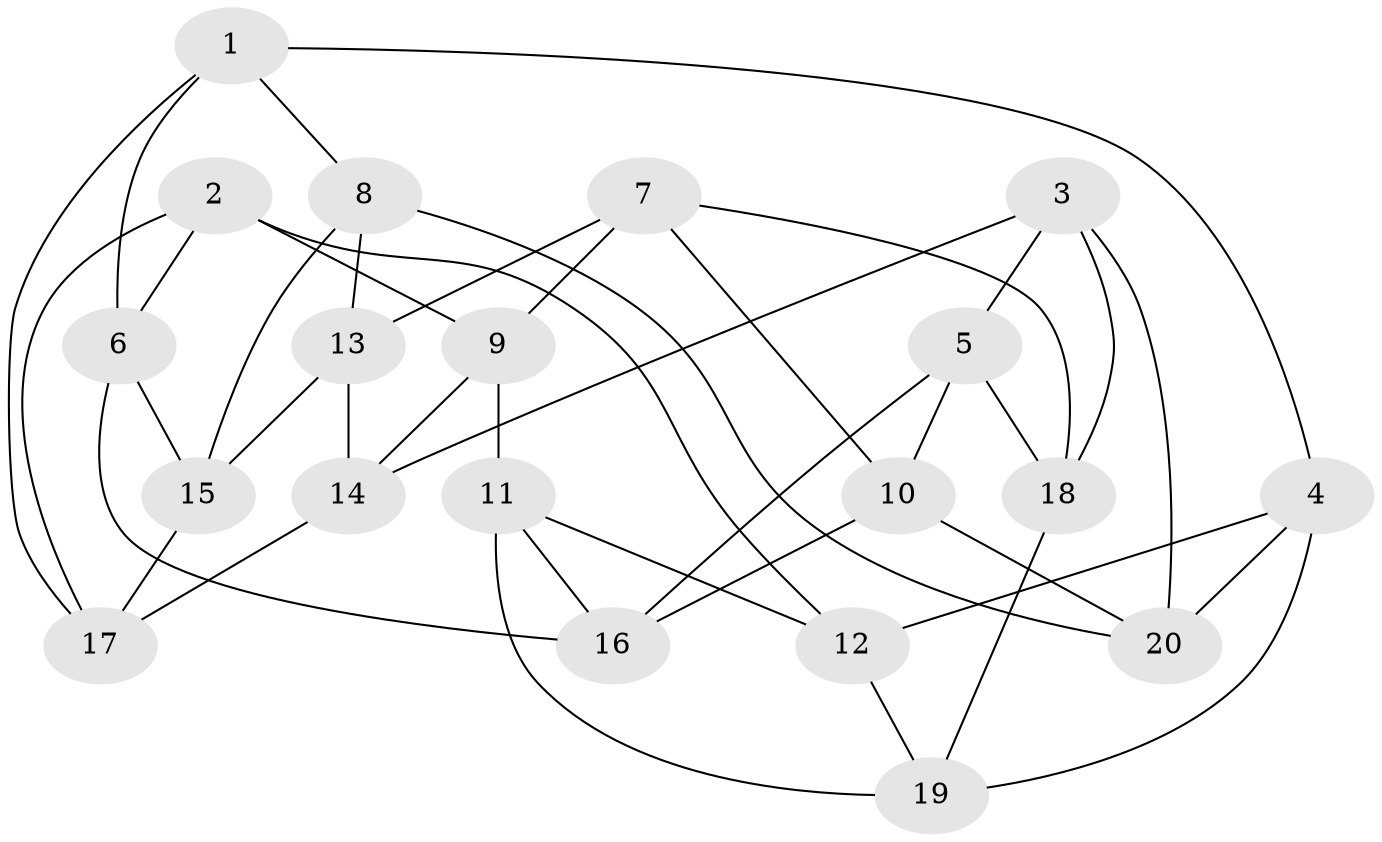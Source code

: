 // Generated by graph-tools (version 1.1) at 2025/46/02/15/25 05:46:28]
// undirected, 20 vertices, 40 edges
graph export_dot {
graph [start="1"]
  node [color=gray90,style=filled];
  1;
  2;
  3;
  4;
  5;
  6;
  7;
  8;
  9;
  10;
  11;
  12;
  13;
  14;
  15;
  16;
  17;
  18;
  19;
  20;
  1 -- 17;
  1 -- 4;
  1 -- 6;
  1 -- 8;
  2 -- 9;
  2 -- 12;
  2 -- 17;
  2 -- 6;
  3 -- 20;
  3 -- 5;
  3 -- 14;
  3 -- 18;
  4 -- 20;
  4 -- 19;
  4 -- 12;
  5 -- 10;
  5 -- 16;
  5 -- 18;
  6 -- 15;
  6 -- 16;
  7 -- 9;
  7 -- 10;
  7 -- 18;
  7 -- 13;
  8 -- 13;
  8 -- 20;
  8 -- 15;
  9 -- 11;
  9 -- 14;
  10 -- 16;
  10 -- 20;
  11 -- 19;
  11 -- 16;
  11 -- 12;
  12 -- 19;
  13 -- 14;
  13 -- 15;
  14 -- 17;
  15 -- 17;
  18 -- 19;
}
